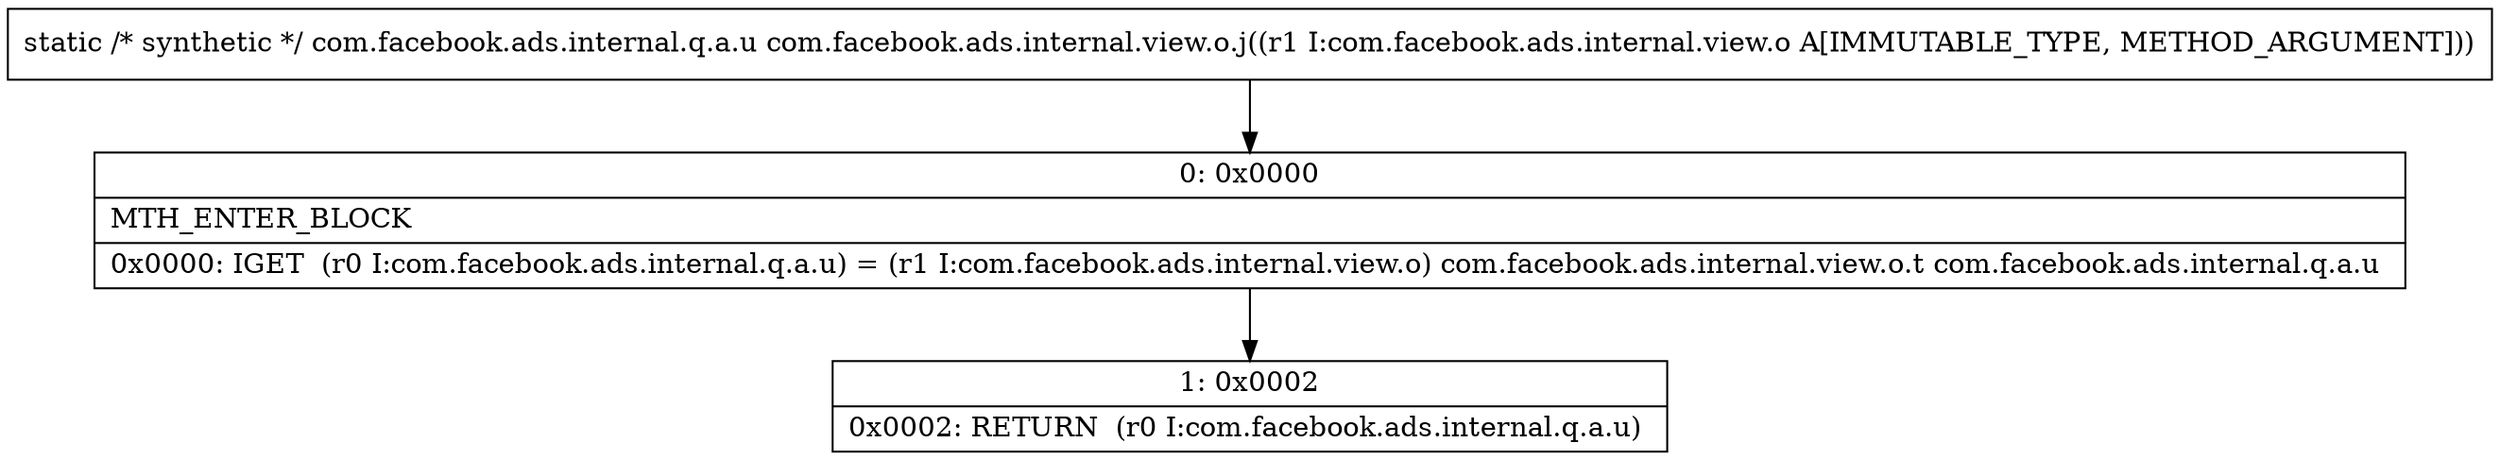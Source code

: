digraph "CFG forcom.facebook.ads.internal.view.o.j(Lcom\/facebook\/ads\/internal\/view\/o;)Lcom\/facebook\/ads\/internal\/q\/a\/u;" {
Node_0 [shape=record,label="{0\:\ 0x0000|MTH_ENTER_BLOCK\l|0x0000: IGET  (r0 I:com.facebook.ads.internal.q.a.u) = (r1 I:com.facebook.ads.internal.view.o) com.facebook.ads.internal.view.o.t com.facebook.ads.internal.q.a.u \l}"];
Node_1 [shape=record,label="{1\:\ 0x0002|0x0002: RETURN  (r0 I:com.facebook.ads.internal.q.a.u) \l}"];
MethodNode[shape=record,label="{static \/* synthetic *\/ com.facebook.ads.internal.q.a.u com.facebook.ads.internal.view.o.j((r1 I:com.facebook.ads.internal.view.o A[IMMUTABLE_TYPE, METHOD_ARGUMENT])) }"];
MethodNode -> Node_0;
Node_0 -> Node_1;
}

